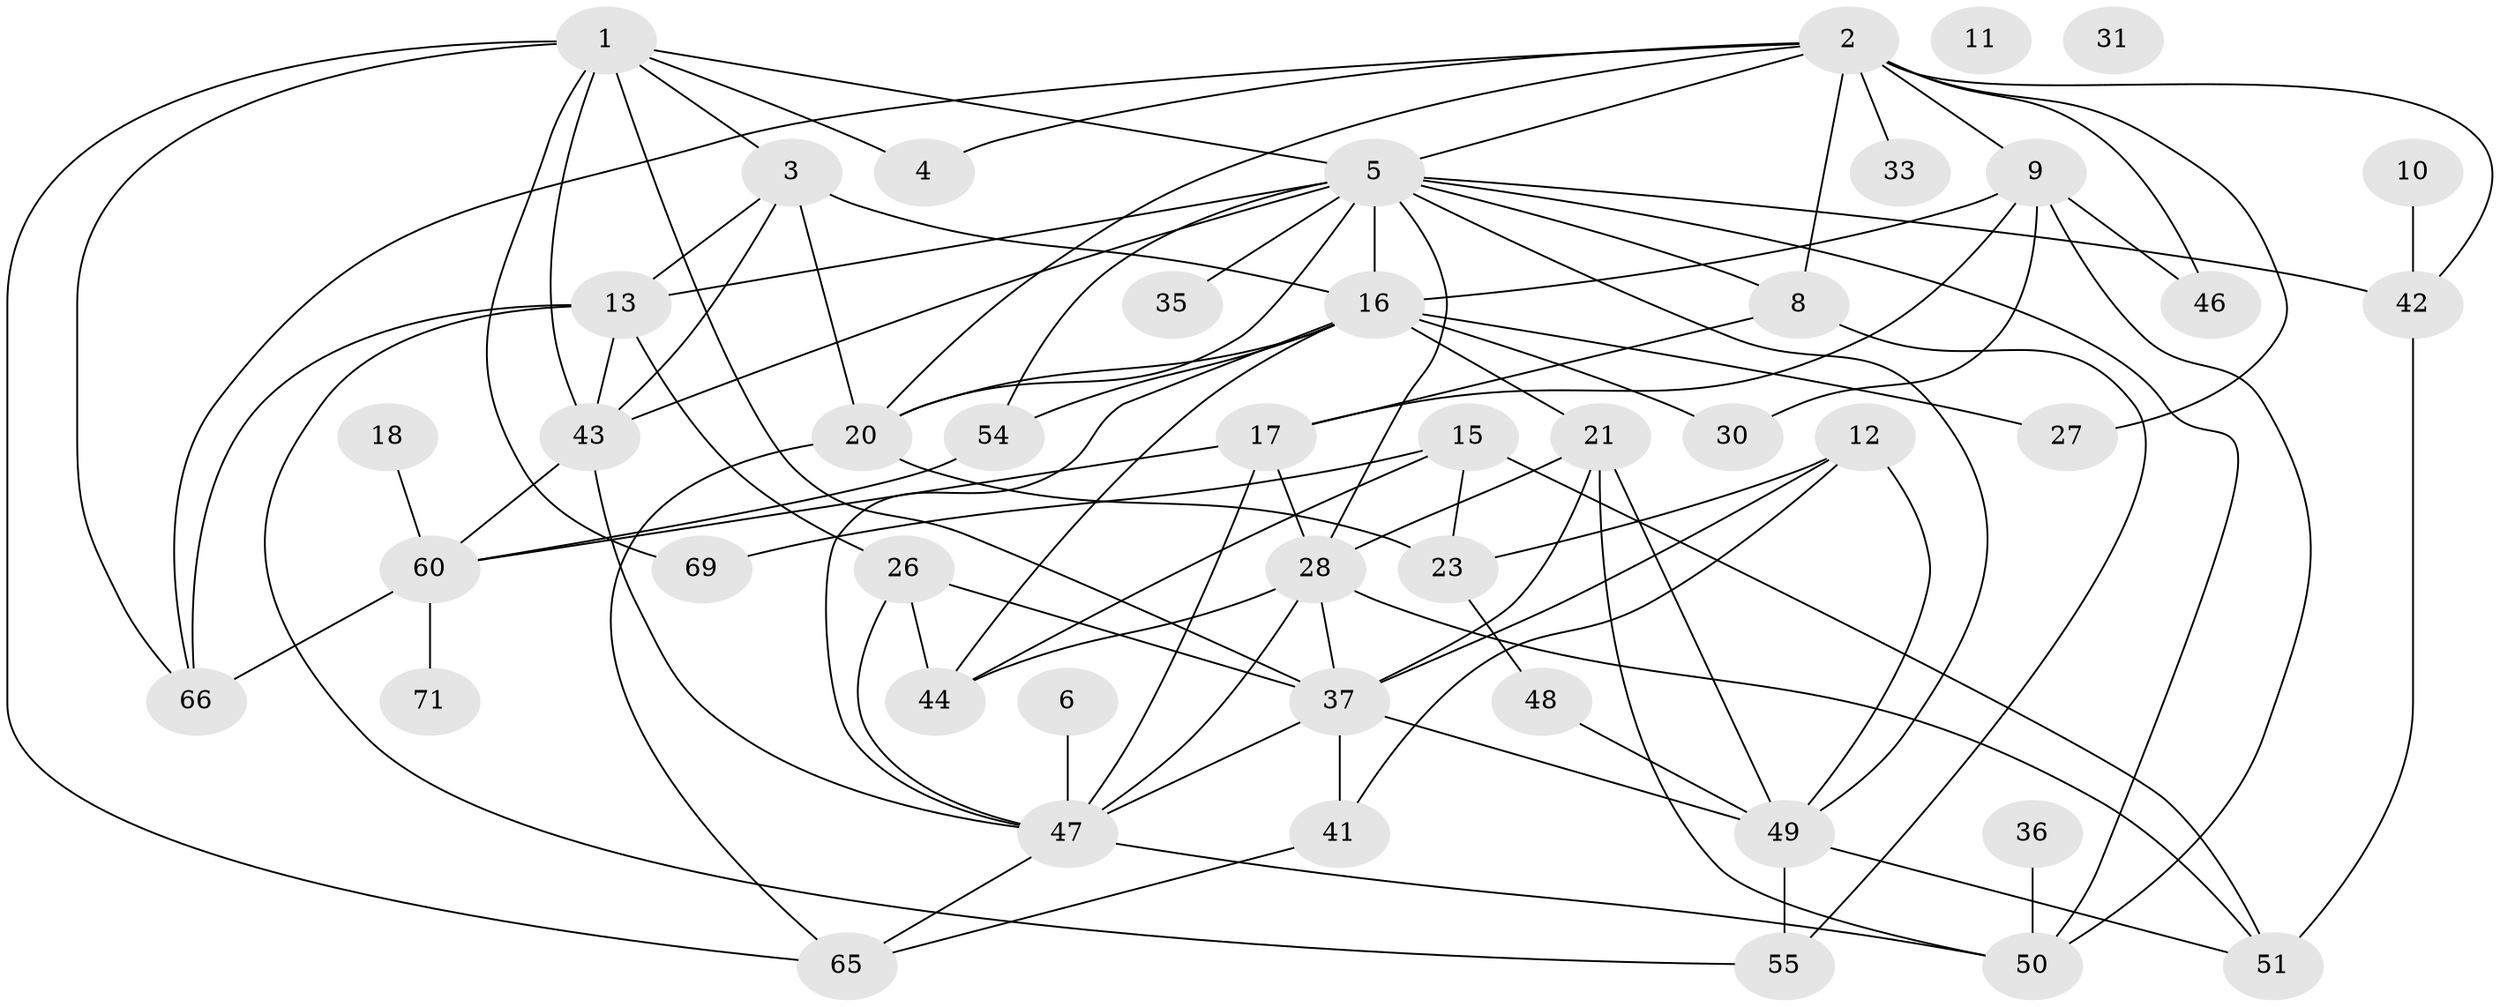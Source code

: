 // original degree distribution, {3: 0.1643835616438356, 5: 0.136986301369863, 2: 0.2465753424657534, 7: 0.0410958904109589, 1: 0.1232876712328767, 4: 0.1643835616438356, 0: 0.0273972602739726, 6: 0.0547945205479452, 8: 0.0410958904109589}
// Generated by graph-tools (version 1.1) at 2025/41/03/06/25 10:41:19]
// undirected, 45 vertices, 95 edges
graph export_dot {
graph [start="1"]
  node [color=gray90,style=filled];
  1 [super="+14"];
  2 [super="+24"];
  3 [super="+7"];
  4 [super="+38"];
  5 [super="+19"];
  6;
  8 [super="+22"];
  9 [super="+52"];
  10;
  11;
  12 [super="+40"];
  13 [super="+45"];
  15 [super="+62"];
  16 [super="+25"];
  17 [super="+34"];
  18;
  20 [super="+32"];
  21;
  23 [super="+29"];
  26;
  27;
  28 [super="+59"];
  30 [super="+39"];
  31;
  33;
  35;
  36;
  37 [super="+67"];
  41 [super="+56"];
  42 [super="+70"];
  43 [super="+72"];
  44 [super="+64"];
  46 [super="+68"];
  47 [super="+61"];
  48;
  49 [super="+53"];
  50 [super="+58"];
  51 [super="+57"];
  54;
  55;
  60 [super="+63"];
  65 [super="+73"];
  66;
  69;
  71;
  1 -- 69;
  1 -- 66;
  1 -- 3;
  1 -- 5;
  1 -- 65;
  1 -- 4;
  1 -- 37;
  1 -- 43;
  2 -- 20;
  2 -- 27;
  2 -- 46;
  2 -- 42;
  2 -- 33;
  2 -- 66;
  2 -- 4;
  2 -- 5;
  2 -- 8;
  2 -- 9;
  3 -- 13;
  3 -- 16;
  3 -- 43;
  3 -- 20;
  5 -- 8;
  5 -- 20;
  5 -- 28;
  5 -- 54;
  5 -- 35;
  5 -- 42;
  5 -- 13;
  5 -- 49;
  5 -- 50;
  5 -- 16;
  5 -- 43;
  6 -- 47;
  8 -- 55;
  8 -- 17;
  9 -- 50;
  9 -- 46;
  9 -- 16;
  9 -- 17;
  9 -- 30;
  10 -- 42;
  12 -- 37;
  12 -- 41;
  12 -- 49;
  12 -- 23;
  13 -- 55;
  13 -- 66;
  13 -- 26;
  13 -- 43;
  15 -- 23;
  15 -- 44;
  15 -- 51;
  15 -- 69;
  16 -- 27;
  16 -- 30;
  16 -- 20;
  16 -- 21;
  16 -- 54;
  16 -- 44;
  16 -- 47;
  17 -- 28;
  17 -- 60;
  17 -- 47;
  18 -- 60;
  20 -- 23 [weight=2];
  20 -- 65;
  21 -- 28;
  21 -- 37;
  21 -- 49;
  21 -- 50;
  23 -- 48;
  26 -- 44;
  26 -- 47;
  26 -- 37;
  28 -- 47;
  28 -- 51;
  28 -- 37;
  28 -- 44;
  36 -- 50;
  37 -- 49;
  37 -- 47;
  37 -- 41;
  41 -- 65;
  42 -- 51;
  43 -- 60;
  43 -- 47;
  47 -- 50;
  47 -- 65;
  48 -- 49;
  49 -- 55;
  49 -- 51;
  54 -- 60;
  60 -- 66;
  60 -- 71;
}

